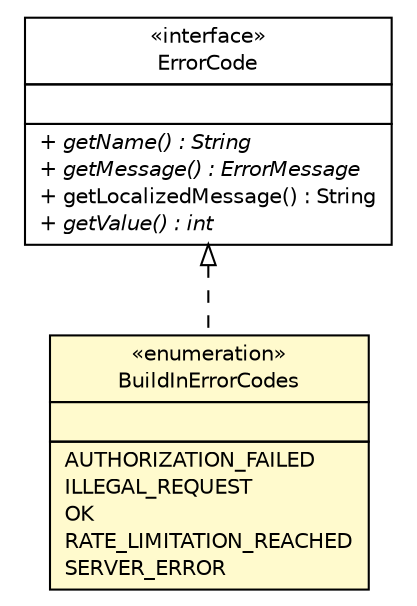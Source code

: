#!/usr/local/bin/dot
#
# Class diagram 
# Generated by UMLGraph version R5_6-24-gf6e263 (http://www.umlgraph.org/)
#

digraph G {
	edge [fontname="Helvetica",fontsize=10,labelfontname="Helvetica",labelfontsize=10];
	node [fontname="Helvetica",fontsize=10,shape=plaintext];
	nodesep=0.25;
	ranksep=0.5;
	// top.infra.localization.BuildInErrorCodes
	c54 [label=<<table title="top.infra.localization.BuildInErrorCodes" border="0" cellborder="1" cellspacing="0" cellpadding="2" port="p" bgcolor="lemonChiffon" href="./BuildInErrorCodes.html">
		<tr><td><table border="0" cellspacing="0" cellpadding="1">
<tr><td align="center" balign="center"> &#171;enumeration&#187; </td></tr>
<tr><td align="center" balign="center"> BuildInErrorCodes </td></tr>
		</table></td></tr>
		<tr><td><table border="0" cellspacing="0" cellpadding="1">
<tr><td align="left" balign="left">  </td></tr>
		</table></td></tr>
		<tr><td><table border="0" cellspacing="0" cellpadding="1">
<tr><td align="left" balign="left"> AUTHORIZATION_FAILED </td></tr>
<tr><td align="left" balign="left"> ILLEGAL_REQUEST </td></tr>
<tr><td align="left" balign="left"> OK </td></tr>
<tr><td align="left" balign="left"> RATE_LIMITATION_REACHED </td></tr>
<tr><td align="left" balign="left"> SERVER_ERROR </td></tr>
		</table></td></tr>
		</table>>, URL="./BuildInErrorCodes.html", fontname="Helvetica", fontcolor="black", fontsize=10.0];
	// top.infra.core.ErrorCode
	c65 [label=<<table title="top.infra.core.ErrorCode" border="0" cellborder="1" cellspacing="0" cellpadding="2" port="p" href="../core/ErrorCode.html">
		<tr><td><table border="0" cellspacing="0" cellpadding="1">
<tr><td align="center" balign="center"> &#171;interface&#187; </td></tr>
<tr><td align="center" balign="center"> ErrorCode </td></tr>
		</table></td></tr>
		<tr><td><table border="0" cellspacing="0" cellpadding="1">
<tr><td align="left" balign="left">  </td></tr>
		</table></td></tr>
		<tr><td><table border="0" cellspacing="0" cellpadding="1">
<tr><td align="left" balign="left"><font face="Helvetica-Oblique" point-size="10.0"> + getName() : String </font></td></tr>
<tr><td align="left" balign="left"><font face="Helvetica-Oblique" point-size="10.0"> + getMessage() : ErrorMessage </font></td></tr>
<tr><td align="left" balign="left"> + getLocalizedMessage() : String </td></tr>
<tr><td align="left" balign="left"><font face="Helvetica-Oblique" point-size="10.0"> + getValue() : int </font></td></tr>
		</table></td></tr>
		</table>>, URL="../core/ErrorCode.html", fontname="Helvetica", fontcolor="black", fontsize=10.0];
	//top.infra.localization.BuildInErrorCodes implements top.infra.core.ErrorCode
	c65:p -> c54:p [dir=back,arrowtail=empty,style=dashed];
}

